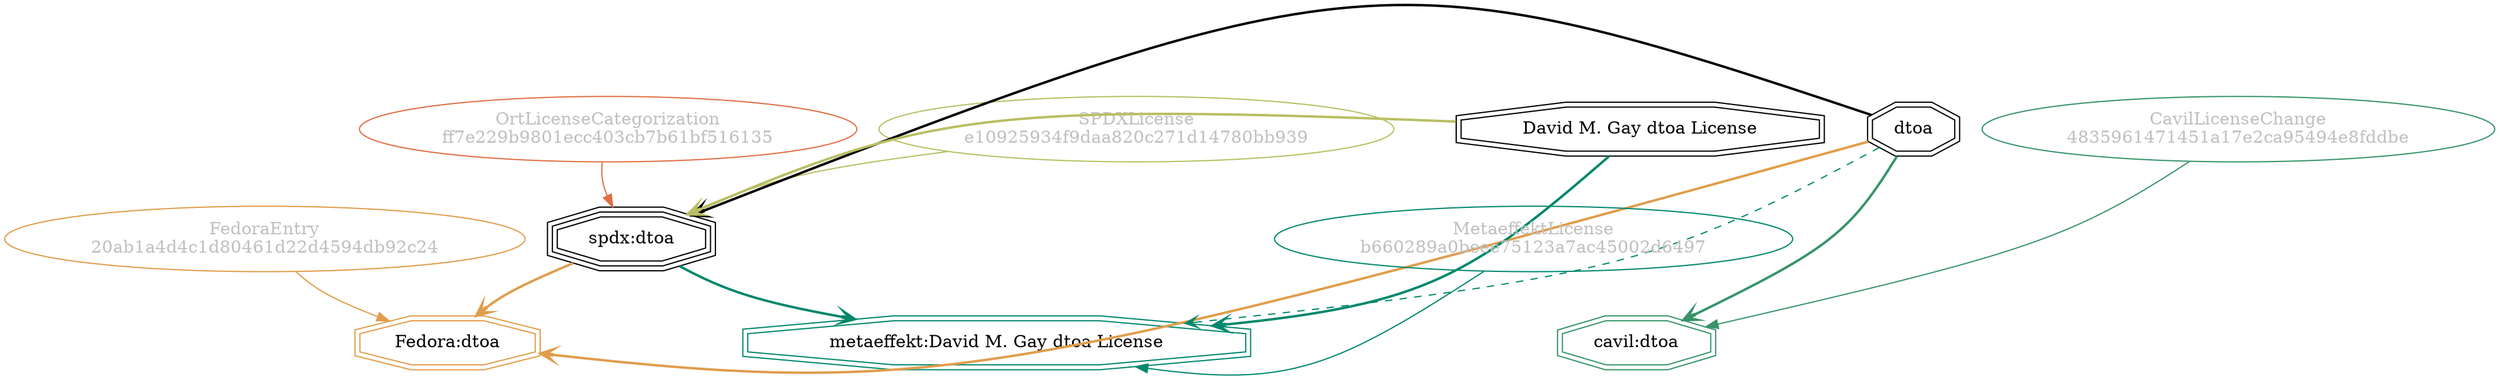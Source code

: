 strict digraph {
    node [shape=box];
    graph [splines=curved];
    4550 [label="SPDXLicense\ne10925934f9daa820c271d14780bb939"
         ,fontcolor=gray
         ,color="#b8bf62"
         ,fillcolor="beige;1"
         ,shape=ellipse];
    4551 [label="spdx:dtoa"
         ,shape=tripleoctagon];
    4552 [label=dtoa
         ,shape=doubleoctagon];
    4553 [label="David M. Gay dtoa License"
         ,shape=doubleoctagon];
    8550 [label="FedoraEntry\n20ab1a4d4c1d80461d22d4594db92c24"
         ,fontcolor=gray
         ,color="#e09d4b"
         ,fillcolor="beige;1"
         ,shape=ellipse];
    8551 [label="Fedora:dtoa"
         ,color="#e09d4b"
         ,shape=doubleoctagon];
    35287 [label="OrtLicenseCategorization\nff7e229b9801ecc403cb7b61bf516135"
          ,fontcolor=gray
          ,color="#e06f45"
          ,fillcolor="beige;1"
          ,shape=ellipse];
    36748 [label="CavilLicenseChange\n4835961471451a17e2ca95494e8fddbe"
          ,fontcolor=gray
          ,color="#379469"
          ,fillcolor="beige;1"
          ,shape=ellipse];
    36749 [label="cavil:dtoa"
          ,color="#379469"
          ,shape=doubleoctagon];
    41169 [label="MetaeffektLicense\nb660289a0beee75123a7ac45002d6497"
          ,fontcolor=gray
          ,color="#00876c"
          ,fillcolor="beige;1"
          ,shape=ellipse];
    41170 [label="metaeffekt:David M. Gay dtoa License"
          ,color="#00876c"
          ,shape=doubleoctagon];
    4550 -> 4551 [weight=0.5
                 ,color="#b8bf62"];
    4551 -> 8551 [style=bold
                 ,arrowhead=vee
                 ,weight=0.7
                 ,color="#e09d4b"];
    4551 -> 41170 [style=bold
                  ,arrowhead=vee
                  ,weight=0.7
                  ,color="#00876c"];
    4552 -> 4551 [style=bold
                 ,arrowhead=vee
                 ,weight=0.7];
    4552 -> 8551 [style=bold
                 ,arrowhead=vee
                 ,weight=0.7
                 ,color="#e09d4b"];
    4552 -> 36749 [style=bold
                  ,arrowhead=vee
                  ,weight=0.7
                  ,color="#379469"];
    4552 -> 36749 [style=bold
                  ,arrowhead=vee
                  ,weight=0.7
                  ,color="#379469"];
    4552 -> 41170 [style=dashed
                  ,arrowhead=vee
                  ,weight=0.5
                  ,color="#00876c"];
    4553 -> 4551 [style=bold
                 ,arrowhead=vee
                 ,weight=0.7
                 ,color="#b8bf62"];
    4553 -> 41170 [style=bold
                  ,arrowhead=vee
                  ,weight=0.7
                  ,color="#00876c"];
    4553 -> 41170 [style=bold
                  ,arrowhead=vee
                  ,weight=0.7
                  ,color="#00876c"];
    8550 -> 8551 [weight=0.5
                 ,color="#e09d4b"];
    35287 -> 4551 [weight=0.5
                  ,color="#e06f45"];
    36748 -> 36749 [weight=0.5
                   ,color="#379469"];
    41169 -> 41170 [weight=0.5
                   ,color="#00876c"];
}

